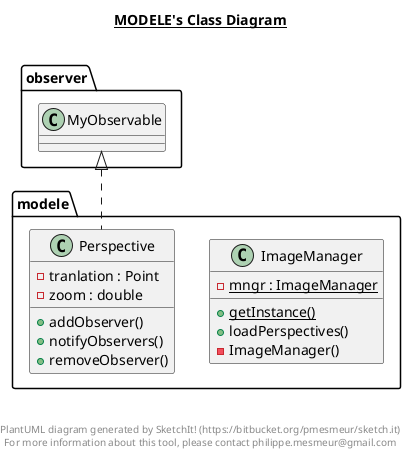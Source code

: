 @startuml

title __MODELE's Class Diagram__\n

  namespace modele {
    class modele.ImageManager {
        {static} - mngr : ImageManager
        {static} + getInstance()
        + loadPerspectives()
        - ImageManager()
    }
  }
  

  namespace modele {
    class modele.Perspective {
        - tranlation : Point
        - zoom : double
        + addObserver()
        + notifyObservers()
        + removeObserver()
    }
  }
  

  modele.Perspective .up.|> observer.MyObservable


right footer


PlantUML diagram generated by SketchIt! (https://bitbucket.org/pmesmeur/sketch.it)
For more information about this tool, please contact philippe.mesmeur@gmail.com
endfooter

@enduml
